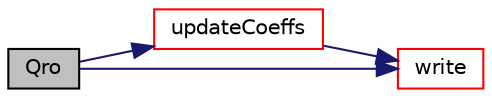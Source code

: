 digraph "Qro"
{
  bgcolor="transparent";
  edge [fontname="Helvetica",fontsize="10",labelfontname="Helvetica",labelfontsize="10"];
  node [fontname="Helvetica",fontsize="10",shape=record];
  rankdir="LR";
  Node62 [label="Qro",height=0.2,width=0.4,color="black", fillcolor="grey75", style="filled", fontcolor="black"];
  Node62 -> Node63 [color="midnightblue",fontsize="10",style="solid",fontname="Helvetica"];
  Node63 [label="updateCoeffs",height=0.2,width=0.4,color="red",URL="$a31329.html#a7e24eafac629d3733181cd942d4c902f",tooltip="Update the coefficients associated with the patch field. "];
  Node63 -> Node88 [color="midnightblue",fontsize="10",style="solid",fontname="Helvetica"];
  Node88 [label="write",height=0.2,width=0.4,color="red",URL="$a31329.html#a293fdfec8bdfbd5c3913ab4c9f3454ff",tooltip="Write. "];
  Node62 -> Node88 [color="midnightblue",fontsize="10",style="solid",fontname="Helvetica"];
}
